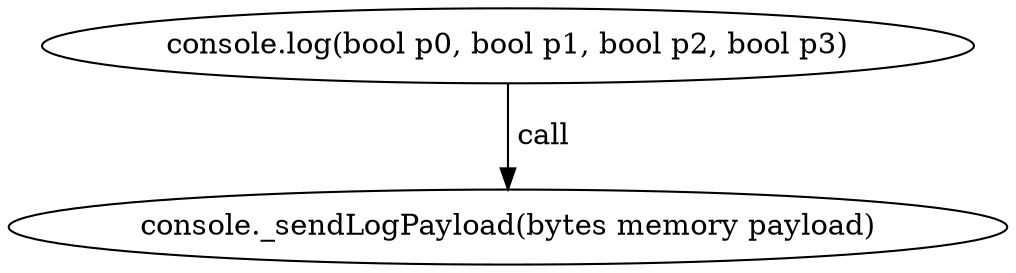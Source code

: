 digraph "" {
	graph [bb="0,0,413.08,124.8"];
	node [label="\N"];
	"console.log(bool p0, bool p1, bool p2, bool p3)"	 [height=0.5,
		pos="206.54,106.8",
		width=5.3657];
	"console._sendLogPayload(bytes memory payload)"	 [height=0.5,
		pos="206.54,18",
		width=5.7372];
	"console.log(bool p0, bool p1, bool p2, bool p3)" -> "console._sendLogPayload(bytes memory payload)" [key=call,
	label=" call",
	lp="218.39,62.4",
	pos="e,206.54,36.072 206.54,88.401 206.54,76.295 206.54,60.208 206.54,46.467"];
}
digraph "" {
	graph [bb="0,0,413.08,124.8"];
	node [label="\N"];
	"console.log(bool p0, bool p1, bool p2, bool p3)"	 [height=0.5,
		pos="206.54,106.8",
		width=5.3657];
	"console._sendLogPayload(bytes memory payload)"	 [height=0.5,
		pos="206.54,18",
		width=5.7372];
	"console.log(bool p0, bool p1, bool p2, bool p3)" -> "console._sendLogPayload(bytes memory payload)" [key=call,
	label=" call",
	lp="218.39,62.4",
	pos="e,206.54,36.072 206.54,88.401 206.54,76.295 206.54,60.208 206.54,46.467"];
}
